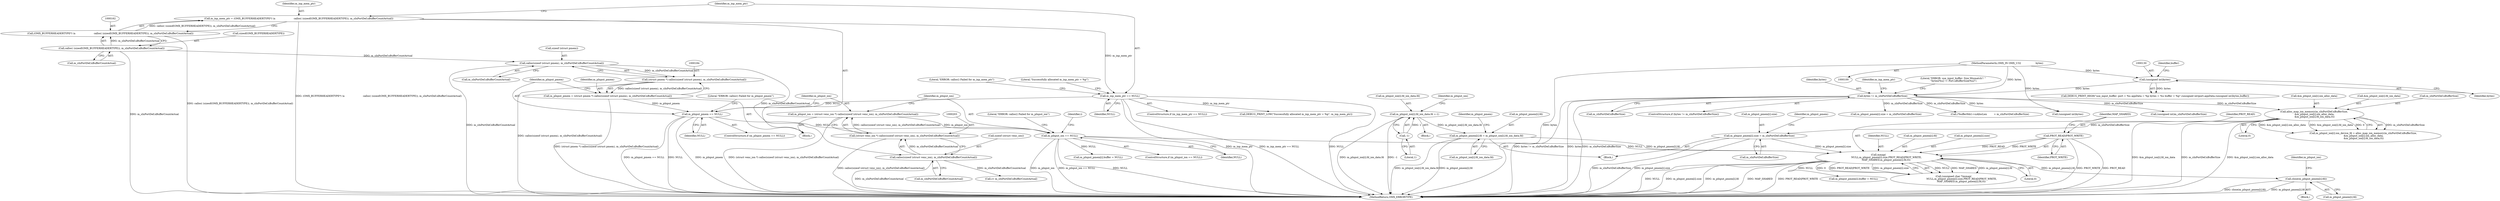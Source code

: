 digraph "0_Android_7558d03e6498e970b761aa44fff6b2c659202d95_1@API" {
"1000468" [label="(Call,close(m_pInput_pmem[i].fd))"];
"1000433" [label="(Call,mmap(\n                     NULL,m_pInput_pmem[i].size,PROT_READ|PROT_WRITE,\n                    MAP_SHARED,m_pInput_pmem[i].fd,0))"];
"1000211" [label="(Call,m_pInput_ion == NULL)"];
"1000200" [label="(Call,m_pInput_ion = (struct venc_ion *) calloc(sizeof (struct venc_ion), m_sInPortDef.nBufferCountActual))"];
"1000202" [label="(Call,(struct venc_ion *) calloc(sizeof (struct venc_ion), m_sInPortDef.nBufferCountActual))"];
"1000204" [label="(Call,calloc(sizeof (struct venc_ion), m_sInPortDef.nBufferCountActual))"];
"1000185" [label="(Call,calloc(sizeof (struct pmem), m_sInPortDef.nBufferCountActual))"];
"1000163" [label="(Call,calloc( (sizeof(OMX_BUFFERHEADERTYPE)), m_sInPortDef.nBufferCountActual))"];
"1000192" [label="(Call,m_pInput_pmem == NULL)"];
"1000181" [label="(Call,m_pInput_pmem = (struct pmem *) calloc(sizeof (struct pmem), m_sInPortDef.nBufferCountActual))"];
"1000183" [label="(Call,(struct pmem *) calloc(sizeof (struct pmem), m_sInPortDef.nBufferCountActual))"];
"1000170" [label="(Call,m_inp_mem_ptr == NULL)"];
"1000159" [label="(Call,m_inp_mem_ptr = (OMX_BUFFERHEADERTYPE*) \\n                        calloc( (sizeof(OMX_BUFFERHEADERTYPE)), m_sInPortDef.nBufferCountActual))"];
"1000161" [label="(Call,(OMX_BUFFERHEADERTYPE*) \\n                        calloc( (sizeof(OMX_BUFFERHEADERTYPE)), m_sInPortDef.nBufferCountActual))"];
"1000398" [label="(Call,m_pInput_pmem[i].size = m_sInPortDef.nBufferSize)"];
"1000355" [label="(Call,alloc_map_ion_memory(m_sInPortDef.nBufferSize,\n &m_pInput_ion[i].ion_alloc_data,\n &m_pInput_ion[i].fd_ion_data,0))"];
"1000134" [label="(Call,bytes != m_sInPortDef.nBufferSize)"];
"1000129" [label="(Call,(unsigned int)bytes)"];
"1000105" [label="(MethodParameterIn,OMX_IN OMX_U32                   bytes)"];
"1000440" [label="(Call,PROT_READ|PROT_WRITE)"];
"1000385" [label="(Call,m_pInput_pmem[i].fd = m_pInput_ion[i].fd_ion_data.fd)"];
"1000247" [label="(Call,m_pInput_ion[i].fd_ion_data.fd =-1)"];
"1000255" [label="(Call,-1)"];
"1000204" [label="(Call,calloc(sizeof (struct venc_ion), m_sInPortDef.nBufferCountActual))"];
"1000133" [label="(ControlStructure,if (bytes != m_sInPortDef.nBufferSize))"];
"1000385" [label="(Call,m_pInput_pmem[i].fd = m_pInput_ion[i].fd_ion_data.fd)"];
"1000359" [label="(Call,&m_pInput_ion[i].ion_alloc_data)"];
"1000443" [label="(Identifier,MAP_SHARED)"];
"1000523" [label="(Call,m_pInput_pmem[i].size = m_sInPortDef.nBufferSize)"];
"1000597" [label="(MethodReturn,OMX_ERRORTYPE)"];
"1000134" [label="(Call,bytes != m_sInPortDef.nBufferSize)"];
"1000458" [label="(Block,)"];
"1000166" [label="(Call,m_sInPortDef.nBufferCountActual)"];
"1000399" [label="(Call,m_pInput_pmem[i].size)"];
"1000386" [label="(Call,m_pInput_pmem[i].fd)"];
"1000129" [label="(Call,(unsigned int)bytes)"];
"1000442" [label="(Identifier,PROT_WRITE)"];
"1000183" [label="(Call,(struct pmem *) calloc(sizeof (struct pmem), m_sInPortDef.nBufferCountActual))"];
"1000201" [label="(Identifier,m_pInput_ion)"];
"1000213" [label="(Identifier,NULL)"];
"1000135" [label="(Identifier,bytes)"];
"1000175" [label="(Literal,\"ERROR: calloc() Failed for m_inp_mem_ptr\")"];
"1000371" [label="(Literal,0)"];
"1000132" [label="(Identifier,buffer)"];
"1000325" [label="(Call,(*bufferHdr)->nAllocLen         = m_sInPortDef.nBufferSize)"];
"1000434" [label="(Identifier,NULL)"];
"1000355" [label="(Call,alloc_map_ion_memory(m_sInPortDef.nBufferSize,\n &m_pInput_ion[i].ion_alloc_data,\n &m_pInput_ion[i].fd_ion_data,0))"];
"1000188" [label="(Call,m_sInPortDef.nBufferCountActual)"];
"1000172" [label="(Identifier,NULL)"];
"1000179" [label="(Literal,\"Successfully allocated m_inp_mem_ptr = %p\")"];
"1000404" [label="(Call,m_sInPortDef.nBufferSize)"];
"1000181" [label="(Call,m_pInput_pmem = (struct pmem *) calloc(sizeof (struct pmem), m_sInPortDef.nBufferCountActual))"];
"1000131" [label="(Identifier,bytes)"];
"1000185" [label="(Call,calloc(sizeof (struct pmem), m_sInPortDef.nBufferCountActual))"];
"1000194" [label="(Identifier,NULL)"];
"1000123" [label="(Call,DEBUG_PRINT_HIGH(\"use_input_buffer: port = %u appData = %p bytes = %u buffer = %p\",(unsigned int)port,appData,(unsigned int)bytes,buffer))"];
"1000212" [label="(Identifier,m_pInput_ion)"];
"1000433" [label="(Call,mmap(\n                     NULL,m_pInput_pmem[i].size,PROT_READ|PROT_WRITE,\n                    MAP_SHARED,m_pInput_pmem[i].fd,0))"];
"1000230" [label="(Block,)"];
"1000159" [label="(Call,m_inp_mem_ptr = (OMX_BUFFERHEADERTYPE*) \\n                        calloc( (sizeof(OMX_BUFFERHEADERTYPE)), m_sInPortDef.nBufferCountActual))"];
"1000191" [label="(ControlStructure,if (m_pInput_pmem == NULL))"];
"1000261" [label="(Identifier,m_pInput_ion)"];
"1000105" [label="(MethodParameterIn,OMX_IN OMX_U32                   bytes)"];
"1000410" [label="(Identifier,m_pInput_pmem)"];
"1000154" [label="(Identifier,m_inp_mem_ptr)"];
"1000216" [label="(Literal,\"ERROR: calloc() Failed for m_pInput_ion\")"];
"1000444" [label="(Call,m_pInput_pmem[i].fd)"];
"1000169" [label="(ControlStructure,if (m_inp_mem_ptr == NULL))"];
"1000161" [label="(Call,(OMX_BUFFERHEADERTYPE*) \\n                        calloc( (sizeof(OMX_BUFFERHEADERTYPE)), m_sInPortDef.nBufferCountActual))"];
"1000440" [label="(Call,PROT_READ|PROT_WRITE)"];
"1000461" [label="(Call,m_pInput_pmem[i].buffer = NULL)"];
"1000141" [label="(Literal,\"ERROR: use_input_buffer: Size Mismatch!! \"\n \"bytes[%u] != Port.nBufferSize[%u]\")"];
"1000200" [label="(Call,m_pInput_ion = (struct venc_ion *) calloc(sizeof (struct venc_ion), m_sInPortDef.nBufferCountActual))"];
"1000186" [label="(Call,sizeof (struct pmem))"];
"1000435" [label="(Call,m_pInput_pmem[i].size)"];
"1000155" [label="(Block,)"];
"1000142" [label="(Call,(unsigned int)bytes)"];
"1000441" [label="(Identifier,PROT_READ)"];
"1000211" [label="(Call,m_pInput_ion == NULL)"];
"1000197" [label="(Literal,\"ERROR: calloc() Failed for m_pInput_pmem\")"];
"1000248" [label="(Call,m_pInput_ion[i].fd_ion_data.fd)"];
"1000468" [label="(Call,close(m_pInput_pmem[i].fd))"];
"1000431" [label="(Call,(unsigned char *)mmap(\n                     NULL,m_pInput_pmem[i].size,PROT_READ|PROT_WRITE,\n                    MAP_SHARED,m_pInput_pmem[i].fd,0))"];
"1000170" [label="(Call,m_inp_mem_ptr == NULL)"];
"1000349" [label="(Call,m_pInput_ion[i].ion_device_fd = alloc_map_ion_memory(m_sInPortDef.nBufferSize,\n &m_pInput_ion[i].ion_alloc_data,\n &m_pInput_ion[i].fd_ion_data,0))"];
"1000163" [label="(Call,calloc( (sizeof(OMX_BUFFERHEADERTYPE)), m_sInPortDef.nBufferCountActual))"];
"1000223" [label="(Call,i< m_sInPortDef.nBufferCountActual)"];
"1000365" [label="(Call,&m_pInput_ion[i].fd_ion_data)"];
"1000401" [label="(Identifier,m_pInput_pmem)"];
"1000193" [label="(Identifier,m_pInput_pmem)"];
"1000449" [label="(Literal,0)"];
"1000207" [label="(Call,m_sInPortDef.nBufferCountActual)"];
"1000391" [label="(Call,m_pInput_ion[i].fd_ion_data.fd)"];
"1000414" [label="(Call,m_pInput_pmem[i].buffer = NULL)"];
"1000255" [label="(Call,-1)"];
"1000192" [label="(Call,m_pInput_pmem == NULL)"];
"1000477" [label="(Identifier,m_pInput_ion)"];
"1000348" [label="(Block,)"];
"1000469" [label="(Call,m_pInput_pmem[i].fd)"];
"1000210" [label="(ControlStructure,if (m_pInput_ion == NULL))"];
"1000247" [label="(Call,m_pInput_ion[i].fd_ion_data.fd =-1)"];
"1000164" [label="(Call,sizeof(OMX_BUFFERHEADERTYPE))"];
"1000182" [label="(Identifier,m_pInput_pmem)"];
"1000256" [label="(Literal,1)"];
"1000145" [label="(Call,(unsigned int)m_sInPortDef.nBufferSize)"];
"1000171" [label="(Identifier,m_inp_mem_ptr)"];
"1000178" [label="(Call,DEBUG_PRINT_LOW(\"Successfully allocated m_inp_mem_ptr = %p\", m_inp_mem_ptr))"];
"1000205" [label="(Call,sizeof (struct venc_ion))"];
"1000356" [label="(Call,m_sInPortDef.nBufferSize)"];
"1000221" [label="(Identifier,i)"];
"1000398" [label="(Call,m_pInput_pmem[i].size = m_sInPortDef.nBufferSize)"];
"1000160" [label="(Identifier,m_inp_mem_ptr)"];
"1000202" [label="(Call,(struct venc_ion *) calloc(sizeof (struct venc_ion), m_sInPortDef.nBufferCountActual))"];
"1000136" [label="(Call,m_sInPortDef.nBufferSize)"];
"1000468" -> "1000458"  [label="AST: "];
"1000468" -> "1000469"  [label="CFG: "];
"1000469" -> "1000468"  [label="AST: "];
"1000477" -> "1000468"  [label="CFG: "];
"1000468" -> "1000597"  [label="DDG: close(m_pInput_pmem[i].fd)"];
"1000468" -> "1000597"  [label="DDG: m_pInput_pmem[i].fd"];
"1000433" -> "1000468"  [label="DDG: m_pInput_pmem[i].fd"];
"1000433" -> "1000431"  [label="AST: "];
"1000433" -> "1000449"  [label="CFG: "];
"1000434" -> "1000433"  [label="AST: "];
"1000435" -> "1000433"  [label="AST: "];
"1000440" -> "1000433"  [label="AST: "];
"1000443" -> "1000433"  [label="AST: "];
"1000444" -> "1000433"  [label="AST: "];
"1000449" -> "1000433"  [label="AST: "];
"1000431" -> "1000433"  [label="CFG: "];
"1000433" -> "1000597"  [label="DDG: MAP_SHARED"];
"1000433" -> "1000597"  [label="DDG: PROT_READ|PROT_WRITE"];
"1000433" -> "1000597"  [label="DDG: NULL"];
"1000433" -> "1000597"  [label="DDG: m_pInput_pmem[i].size"];
"1000433" -> "1000597"  [label="DDG: m_pInput_pmem[i].fd"];
"1000433" -> "1000431"  [label="DDG: NULL"];
"1000433" -> "1000431"  [label="DDG: MAP_SHARED"];
"1000433" -> "1000431"  [label="DDG: m_pInput_pmem[i].fd"];
"1000433" -> "1000431"  [label="DDG: 0"];
"1000433" -> "1000431"  [label="DDG: PROT_READ|PROT_WRITE"];
"1000433" -> "1000431"  [label="DDG: m_pInput_pmem[i].size"];
"1000211" -> "1000433"  [label="DDG: NULL"];
"1000398" -> "1000433"  [label="DDG: m_pInput_pmem[i].size"];
"1000440" -> "1000433"  [label="DDG: PROT_READ"];
"1000440" -> "1000433"  [label="DDG: PROT_WRITE"];
"1000385" -> "1000433"  [label="DDG: m_pInput_pmem[i].fd"];
"1000433" -> "1000461"  [label="DDG: NULL"];
"1000211" -> "1000210"  [label="AST: "];
"1000211" -> "1000213"  [label="CFG: "];
"1000212" -> "1000211"  [label="AST: "];
"1000213" -> "1000211"  [label="AST: "];
"1000216" -> "1000211"  [label="CFG: "];
"1000221" -> "1000211"  [label="CFG: "];
"1000211" -> "1000597"  [label="DDG: m_pInput_ion"];
"1000211" -> "1000597"  [label="DDG: m_pInput_ion == NULL"];
"1000211" -> "1000597"  [label="DDG: NULL"];
"1000200" -> "1000211"  [label="DDG: m_pInput_ion"];
"1000192" -> "1000211"  [label="DDG: NULL"];
"1000211" -> "1000414"  [label="DDG: NULL"];
"1000200" -> "1000155"  [label="AST: "];
"1000200" -> "1000202"  [label="CFG: "];
"1000201" -> "1000200"  [label="AST: "];
"1000202" -> "1000200"  [label="AST: "];
"1000212" -> "1000200"  [label="CFG: "];
"1000200" -> "1000597"  [label="DDG: (struct venc_ion *) calloc(sizeof (struct venc_ion), m_sInPortDef.nBufferCountActual)"];
"1000202" -> "1000200"  [label="DDG: calloc(sizeof (struct venc_ion), m_sInPortDef.nBufferCountActual)"];
"1000202" -> "1000204"  [label="CFG: "];
"1000203" -> "1000202"  [label="AST: "];
"1000204" -> "1000202"  [label="AST: "];
"1000202" -> "1000597"  [label="DDG: calloc(sizeof (struct venc_ion), m_sInPortDef.nBufferCountActual)"];
"1000204" -> "1000202"  [label="DDG: m_sInPortDef.nBufferCountActual"];
"1000204" -> "1000207"  [label="CFG: "];
"1000205" -> "1000204"  [label="AST: "];
"1000207" -> "1000204"  [label="AST: "];
"1000204" -> "1000597"  [label="DDG: m_sInPortDef.nBufferCountActual"];
"1000185" -> "1000204"  [label="DDG: m_sInPortDef.nBufferCountActual"];
"1000204" -> "1000223"  [label="DDG: m_sInPortDef.nBufferCountActual"];
"1000185" -> "1000183"  [label="AST: "];
"1000185" -> "1000188"  [label="CFG: "];
"1000186" -> "1000185"  [label="AST: "];
"1000188" -> "1000185"  [label="AST: "];
"1000183" -> "1000185"  [label="CFG: "];
"1000185" -> "1000597"  [label="DDG: m_sInPortDef.nBufferCountActual"];
"1000185" -> "1000183"  [label="DDG: m_sInPortDef.nBufferCountActual"];
"1000163" -> "1000185"  [label="DDG: m_sInPortDef.nBufferCountActual"];
"1000163" -> "1000161"  [label="AST: "];
"1000163" -> "1000166"  [label="CFG: "];
"1000164" -> "1000163"  [label="AST: "];
"1000166" -> "1000163"  [label="AST: "];
"1000161" -> "1000163"  [label="CFG: "];
"1000163" -> "1000597"  [label="DDG: m_sInPortDef.nBufferCountActual"];
"1000163" -> "1000161"  [label="DDG: m_sInPortDef.nBufferCountActual"];
"1000192" -> "1000191"  [label="AST: "];
"1000192" -> "1000194"  [label="CFG: "];
"1000193" -> "1000192"  [label="AST: "];
"1000194" -> "1000192"  [label="AST: "];
"1000197" -> "1000192"  [label="CFG: "];
"1000201" -> "1000192"  [label="CFG: "];
"1000192" -> "1000597"  [label="DDG: NULL"];
"1000192" -> "1000597"  [label="DDG: m_pInput_pmem"];
"1000192" -> "1000597"  [label="DDG: m_pInput_pmem == NULL"];
"1000181" -> "1000192"  [label="DDG: m_pInput_pmem"];
"1000170" -> "1000192"  [label="DDG: NULL"];
"1000181" -> "1000155"  [label="AST: "];
"1000181" -> "1000183"  [label="CFG: "];
"1000182" -> "1000181"  [label="AST: "];
"1000183" -> "1000181"  [label="AST: "];
"1000193" -> "1000181"  [label="CFG: "];
"1000181" -> "1000597"  [label="DDG: (struct pmem *) calloc(sizeof (struct pmem), m_sInPortDef.nBufferCountActual)"];
"1000183" -> "1000181"  [label="DDG: calloc(sizeof (struct pmem), m_sInPortDef.nBufferCountActual)"];
"1000184" -> "1000183"  [label="AST: "];
"1000183" -> "1000597"  [label="DDG: calloc(sizeof (struct pmem), m_sInPortDef.nBufferCountActual)"];
"1000170" -> "1000169"  [label="AST: "];
"1000170" -> "1000172"  [label="CFG: "];
"1000171" -> "1000170"  [label="AST: "];
"1000172" -> "1000170"  [label="AST: "];
"1000175" -> "1000170"  [label="CFG: "];
"1000179" -> "1000170"  [label="CFG: "];
"1000170" -> "1000597"  [label="DDG: NULL"];
"1000170" -> "1000597"  [label="DDG: m_inp_mem_ptr"];
"1000170" -> "1000597"  [label="DDG: m_inp_mem_ptr == NULL"];
"1000159" -> "1000170"  [label="DDG: m_inp_mem_ptr"];
"1000170" -> "1000178"  [label="DDG: m_inp_mem_ptr"];
"1000159" -> "1000155"  [label="AST: "];
"1000159" -> "1000161"  [label="CFG: "];
"1000160" -> "1000159"  [label="AST: "];
"1000161" -> "1000159"  [label="AST: "];
"1000171" -> "1000159"  [label="CFG: "];
"1000159" -> "1000597"  [label="DDG: (OMX_BUFFERHEADERTYPE*) \\n                        calloc( (sizeof(OMX_BUFFERHEADERTYPE)), m_sInPortDef.nBufferCountActual)"];
"1000161" -> "1000159"  [label="DDG: calloc( (sizeof(OMX_BUFFERHEADERTYPE)), m_sInPortDef.nBufferCountActual)"];
"1000162" -> "1000161"  [label="AST: "];
"1000161" -> "1000597"  [label="DDG: calloc( (sizeof(OMX_BUFFERHEADERTYPE)), m_sInPortDef.nBufferCountActual)"];
"1000398" -> "1000348"  [label="AST: "];
"1000398" -> "1000404"  [label="CFG: "];
"1000399" -> "1000398"  [label="AST: "];
"1000404" -> "1000398"  [label="AST: "];
"1000410" -> "1000398"  [label="CFG: "];
"1000398" -> "1000597"  [label="DDG: m_sInPortDef.nBufferSize"];
"1000398" -> "1000597"  [label="DDG: m_pInput_pmem[i].size"];
"1000355" -> "1000398"  [label="DDG: m_sInPortDef.nBufferSize"];
"1000355" -> "1000349"  [label="AST: "];
"1000355" -> "1000371"  [label="CFG: "];
"1000356" -> "1000355"  [label="AST: "];
"1000359" -> "1000355"  [label="AST: "];
"1000365" -> "1000355"  [label="AST: "];
"1000371" -> "1000355"  [label="AST: "];
"1000349" -> "1000355"  [label="CFG: "];
"1000355" -> "1000597"  [label="DDG: &m_pInput_ion[i].fd_ion_data"];
"1000355" -> "1000597"  [label="DDG: m_sInPortDef.nBufferSize"];
"1000355" -> "1000597"  [label="DDG: &m_pInput_ion[i].ion_alloc_data"];
"1000355" -> "1000349"  [label="DDG: m_sInPortDef.nBufferSize"];
"1000355" -> "1000349"  [label="DDG: &m_pInput_ion[i].ion_alloc_data"];
"1000355" -> "1000349"  [label="DDG: &m_pInput_ion[i].fd_ion_data"];
"1000355" -> "1000349"  [label="DDG: 0"];
"1000134" -> "1000355"  [label="DDG: m_sInPortDef.nBufferSize"];
"1000134" -> "1000133"  [label="AST: "];
"1000134" -> "1000136"  [label="CFG: "];
"1000135" -> "1000134"  [label="AST: "];
"1000136" -> "1000134"  [label="AST: "];
"1000141" -> "1000134"  [label="CFG: "];
"1000154" -> "1000134"  [label="CFG: "];
"1000134" -> "1000597"  [label="DDG: bytes != m_sInPortDef.nBufferSize"];
"1000134" -> "1000597"  [label="DDG: bytes"];
"1000134" -> "1000597"  [label="DDG: m_sInPortDef.nBufferSize"];
"1000129" -> "1000134"  [label="DDG: bytes"];
"1000105" -> "1000134"  [label="DDG: bytes"];
"1000134" -> "1000142"  [label="DDG: bytes"];
"1000134" -> "1000145"  [label="DDG: m_sInPortDef.nBufferSize"];
"1000134" -> "1000325"  [label="DDG: m_sInPortDef.nBufferSize"];
"1000134" -> "1000523"  [label="DDG: m_sInPortDef.nBufferSize"];
"1000129" -> "1000123"  [label="AST: "];
"1000129" -> "1000131"  [label="CFG: "];
"1000130" -> "1000129"  [label="AST: "];
"1000131" -> "1000129"  [label="AST: "];
"1000132" -> "1000129"  [label="CFG: "];
"1000129" -> "1000123"  [label="DDG: bytes"];
"1000105" -> "1000129"  [label="DDG: bytes"];
"1000105" -> "1000100"  [label="AST: "];
"1000105" -> "1000597"  [label="DDG: bytes"];
"1000105" -> "1000142"  [label="DDG: bytes"];
"1000440" -> "1000442"  [label="CFG: "];
"1000441" -> "1000440"  [label="AST: "];
"1000442" -> "1000440"  [label="AST: "];
"1000443" -> "1000440"  [label="CFG: "];
"1000440" -> "1000597"  [label="DDG: PROT_WRITE"];
"1000440" -> "1000597"  [label="DDG: PROT_READ"];
"1000385" -> "1000348"  [label="AST: "];
"1000385" -> "1000391"  [label="CFG: "];
"1000386" -> "1000385"  [label="AST: "];
"1000391" -> "1000385"  [label="AST: "];
"1000401" -> "1000385"  [label="CFG: "];
"1000385" -> "1000597"  [label="DDG: m_pInput_ion[i].fd_ion_data.fd"];
"1000385" -> "1000597"  [label="DDG: m_pInput_pmem[i].fd"];
"1000247" -> "1000385"  [label="DDG: m_pInput_ion[i].fd_ion_data.fd"];
"1000247" -> "1000230"  [label="AST: "];
"1000247" -> "1000255"  [label="CFG: "];
"1000248" -> "1000247"  [label="AST: "];
"1000255" -> "1000247"  [label="AST: "];
"1000261" -> "1000247"  [label="CFG: "];
"1000247" -> "1000597"  [label="DDG: m_pInput_ion[i].fd_ion_data.fd"];
"1000247" -> "1000597"  [label="DDG: -1"];
"1000255" -> "1000247"  [label="DDG: 1"];
"1000255" -> "1000256"  [label="CFG: "];
"1000256" -> "1000255"  [label="AST: "];
}
